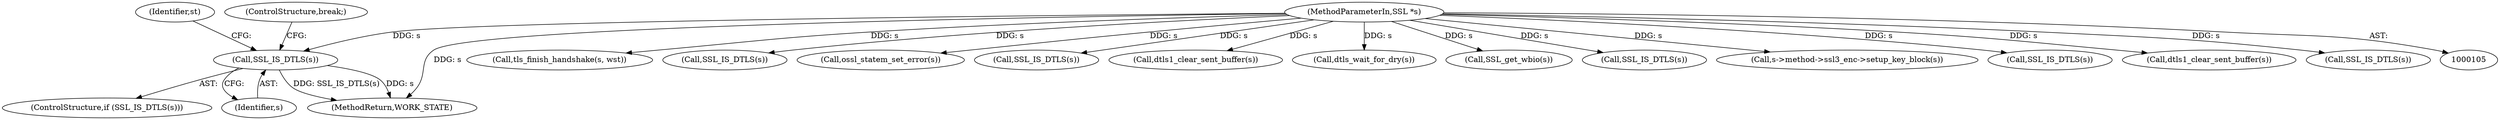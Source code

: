 digraph "0_openssl_f5c7f5dfbaf0d2f7d946d0fe86f08e6bcb36ed0d_3@pointer" {
"1000153" [label="(Call,SSL_IS_DTLS(s))"];
"1000106" [label="(MethodParameterIn,SSL *s)"];
"1000222" [label="(Call,tls_finish_handshake(s, wst))"];
"1000158" [label="(Identifier,st)"];
"1000153" [label="(Call,SSL_IS_DTLS(s))"];
"1000152" [label="(ControlStructure,if (SSL_IS_DTLS(s)))"];
"1000106" [label="(MethodParameterIn,SSL *s)"];
"1000154" [label="(Identifier,s)"];
"1000210" [label="(Call,SSL_IS_DTLS(s))"];
"1000205" [label="(Call,ossl_statem_set_error(s))"];
"1000140" [label="(Call,SSL_IS_DTLS(s))"];
"1000130" [label="(Call,dtls1_clear_sent_buffer(s))"];
"1000171" [label="(Call,dtls_wait_for_dry(s))"];
"1000168" [label="(Call,SSL_get_wbio(s))"];
"1000161" [label="(ControlStructure,break;)"];
"1000177" [label="(Call,SSL_IS_DTLS(s))"];
"1000229" [label="(MethodReturn,WORK_STATE)"];
"1000202" [label="(Call,s->method->ssl3_enc->setup_key_block(s))"];
"1000165" [label="(Call,SSL_IS_DTLS(s))"];
"1000143" [label="(Call,dtls1_clear_sent_buffer(s))"];
"1000128" [label="(Call,SSL_IS_DTLS(s))"];
"1000153" -> "1000152"  [label="AST: "];
"1000153" -> "1000154"  [label="CFG: "];
"1000154" -> "1000153"  [label="AST: "];
"1000158" -> "1000153"  [label="CFG: "];
"1000161" -> "1000153"  [label="CFG: "];
"1000153" -> "1000229"  [label="DDG: SSL_IS_DTLS(s)"];
"1000153" -> "1000229"  [label="DDG: s"];
"1000106" -> "1000153"  [label="DDG: s"];
"1000106" -> "1000105"  [label="AST: "];
"1000106" -> "1000229"  [label="DDG: s"];
"1000106" -> "1000128"  [label="DDG: s"];
"1000106" -> "1000130"  [label="DDG: s"];
"1000106" -> "1000140"  [label="DDG: s"];
"1000106" -> "1000143"  [label="DDG: s"];
"1000106" -> "1000165"  [label="DDG: s"];
"1000106" -> "1000168"  [label="DDG: s"];
"1000106" -> "1000171"  [label="DDG: s"];
"1000106" -> "1000177"  [label="DDG: s"];
"1000106" -> "1000202"  [label="DDG: s"];
"1000106" -> "1000205"  [label="DDG: s"];
"1000106" -> "1000210"  [label="DDG: s"];
"1000106" -> "1000222"  [label="DDG: s"];
}
